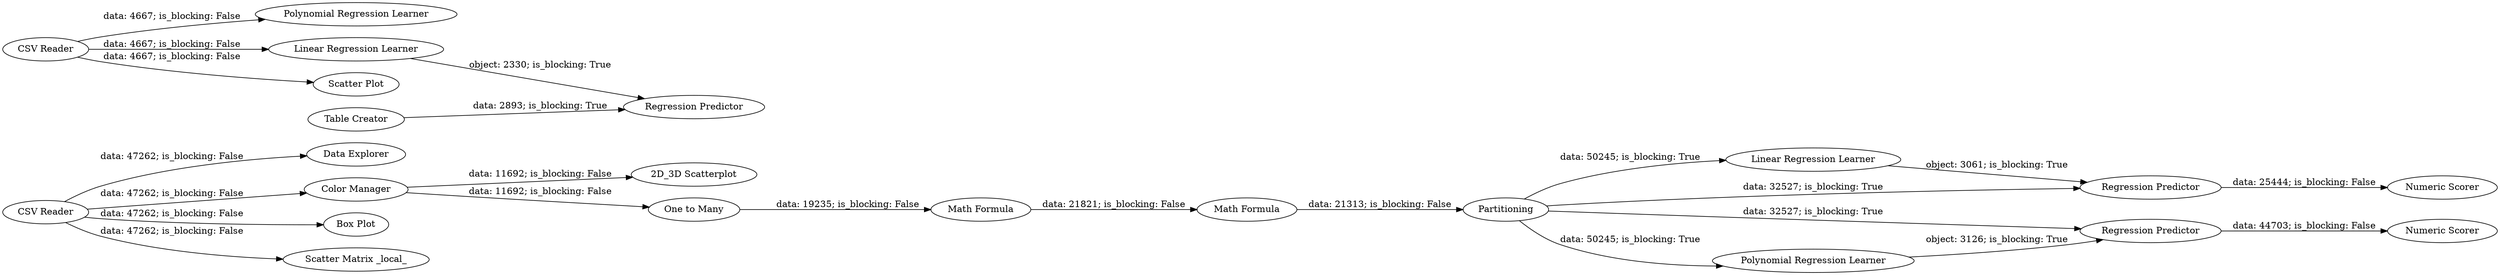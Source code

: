 digraph {
	"-1057562769638899169_9" [label="Linear Regression Learner"]
	"-1057562769638899169_13" [label="2D_3D Scatterplot"]
	"-1057562769638899169_14" [label=Partitioning]
	"-1057562769638899169_17" [label="Polynomial Regression Learner"]
	"-1057562769638899169_4" [label="Regression Predictor"]
	"-1057562769638899169_6" [label="Polynomial Regression Learner"]
	"-1057562769638899169_8" [label="Data Explorer"]
	"-1057562769638899169_22" [label="Math Formula"]
	"-1057562769638899169_3" [label="Linear Regression Learner"]
	"-1057562769638899169_12" [label="Color Manager"]
	"-1057562769638899169_7" [label="CSV Reader"]
	"-1057562769638899169_18" [label="Regression Predictor"]
	"-1057562769638899169_19" [label="Numeric Scorer"]
	"-1057562769638899169_5" [label="Table Creator"]
	"-1057562769638899169_15" [label="Regression Predictor"]
	"-1057562769638899169_21" [label="Math Formula"]
	"-1057562769638899169_1" [label="CSV Reader"]
	"-1057562769638899169_20" [label="One to Many"]
	"-1057562769638899169_16" [label="Numeric Scorer"]
	"-1057562769638899169_11" [label="Box Plot"]
	"-1057562769638899169_10" [label="Scatter Matrix _local_"]
	"-1057562769638899169_2" [label="Scatter Plot"]
	"-1057562769638899169_5" -> "-1057562769638899169_4" [label="data: 2893; is_blocking: True"]
	"-1057562769638899169_12" -> "-1057562769638899169_13" [label="data: 11692; is_blocking: False"]
	"-1057562769638899169_18" -> "-1057562769638899169_19" [label="data: 44703; is_blocking: False"]
	"-1057562769638899169_1" -> "-1057562769638899169_6" [label="data: 4667; is_blocking: False"]
	"-1057562769638899169_3" -> "-1057562769638899169_4" [label="object: 2330; is_blocking: True"]
	"-1057562769638899169_7" -> "-1057562769638899169_8" [label="data: 47262; is_blocking: False"]
	"-1057562769638899169_14" -> "-1057562769638899169_18" [label="data: 32527; is_blocking: True"]
	"-1057562769638899169_20" -> "-1057562769638899169_21" [label="data: 19235; is_blocking: False"]
	"-1057562769638899169_14" -> "-1057562769638899169_9" [label="data: 50245; is_blocking: True"]
	"-1057562769638899169_7" -> "-1057562769638899169_12" [label="data: 47262; is_blocking: False"]
	"-1057562769638899169_1" -> "-1057562769638899169_3" [label="data: 4667; is_blocking: False"]
	"-1057562769638899169_17" -> "-1057562769638899169_18" [label="object: 3126; is_blocking: True"]
	"-1057562769638899169_14" -> "-1057562769638899169_17" [label="data: 50245; is_blocking: True"]
	"-1057562769638899169_1" -> "-1057562769638899169_2" [label="data: 4667; is_blocking: False"]
	"-1057562769638899169_15" -> "-1057562769638899169_16" [label="data: 25444; is_blocking: False"]
	"-1057562769638899169_7" -> "-1057562769638899169_11" [label="data: 47262; is_blocking: False"]
	"-1057562769638899169_21" -> "-1057562769638899169_22" [label="data: 21821; is_blocking: False"]
	"-1057562769638899169_22" -> "-1057562769638899169_14" [label="data: 21313; is_blocking: False"]
	"-1057562769638899169_12" -> "-1057562769638899169_20" [label="data: 11692; is_blocking: False"]
	"-1057562769638899169_9" -> "-1057562769638899169_15" [label="object: 3061; is_blocking: True"]
	"-1057562769638899169_14" -> "-1057562769638899169_15" [label="data: 32527; is_blocking: True"]
	"-1057562769638899169_7" -> "-1057562769638899169_10" [label="data: 47262; is_blocking: False"]
	rankdir=LR
}
